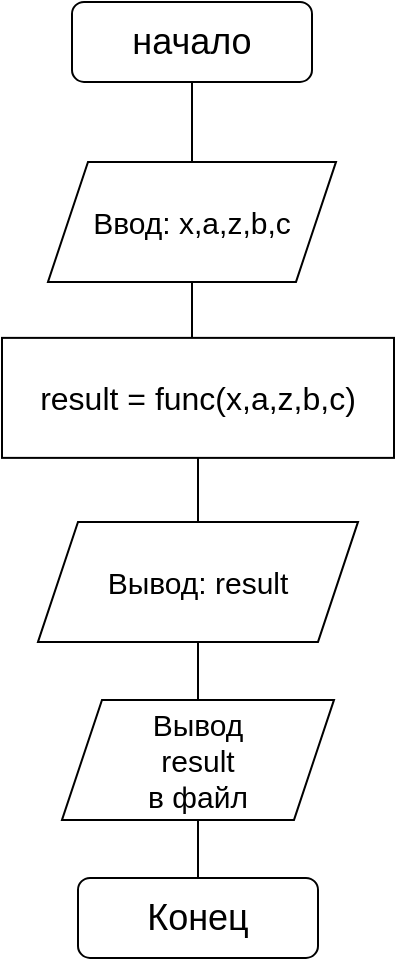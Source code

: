 <mxfile version="24.0.4" type="device">
  <diagram id="C5RBs43oDa-KdzZeNtuy" name="Page-1">
    <mxGraphModel dx="1687" dy="878" grid="0" gridSize="10" guides="1" tooltips="1" connect="1" arrows="1" fold="1" page="1" pageScale="1" pageWidth="827" pageHeight="1169" math="0" shadow="0">
      <root>
        <mxCell id="WIyWlLk6GJQsqaUBKTNV-0" />
        <mxCell id="WIyWlLk6GJQsqaUBKTNV-1" parent="WIyWlLk6GJQsqaUBKTNV-0" />
        <mxCell id="WeFQbFHnC3xoli6v-mbd-88" value="начало" style="rounded=1;whiteSpace=wrap;html=1;fontSize=18;glass=0;strokeWidth=1;shadow=0;" vertex="1" parent="WIyWlLk6GJQsqaUBKTNV-1">
          <mxGeometry x="116" y="165.941" width="120" height="40" as="geometry" />
        </mxCell>
        <mxCell id="WeFQbFHnC3xoli6v-mbd-89" value="Конец" style="rounded=1;whiteSpace=wrap;html=1;fontSize=18;glass=0;strokeWidth=1;shadow=0;" vertex="1" parent="WIyWlLk6GJQsqaUBKTNV-1">
          <mxGeometry x="119" y="603.941" width="120" height="40" as="geometry" />
        </mxCell>
        <mxCell id="WeFQbFHnC3xoli6v-mbd-90" value="" style="endArrow=none;html=1;rounded=0;exitX=0.5;exitY=1;exitDx=0;exitDy=0;entryX=0.5;entryY=0;entryDx=0;entryDy=0;" edge="1" parent="WIyWlLk6GJQsqaUBKTNV-1" source="WeFQbFHnC3xoli6v-mbd-88" target="WeFQbFHnC3xoli6v-mbd-91">
          <mxGeometry width="50" height="50" relative="1" as="geometry">
            <mxPoint x="342" y="440.941" as="sourcePoint" />
            <mxPoint x="174" y="215.941" as="targetPoint" />
          </mxGeometry>
        </mxCell>
        <mxCell id="WeFQbFHnC3xoli6v-mbd-91" value="Ввод: x,a,z,b,c" style="shape=parallelogram;perimeter=parallelogramPerimeter;whiteSpace=wrap;html=1;fixedSize=1;fontSize=15;" vertex="1" parent="WIyWlLk6GJQsqaUBKTNV-1">
          <mxGeometry x="104" y="245.941" width="144" height="60" as="geometry" />
        </mxCell>
        <mxCell id="WeFQbFHnC3xoli6v-mbd-92" value="" style="endArrow=none;html=1;rounded=0;entryX=0.5;entryY=1;entryDx=0;entryDy=0;exitX=0.5;exitY=0;exitDx=0;exitDy=0;" edge="1" parent="WIyWlLk6GJQsqaUBKTNV-1" target="WeFQbFHnC3xoli6v-mbd-91">
          <mxGeometry width="50" height="50" relative="1" as="geometry">
            <mxPoint x="176" y="333.941" as="sourcePoint" />
            <mxPoint x="392" y="390.941" as="targetPoint" />
          </mxGeometry>
        </mxCell>
        <mxCell id="WeFQbFHnC3xoli6v-mbd-93" value="result = func(x,a,z,b,c)" style="rounded=0;whiteSpace=wrap;html=1;fontSize=16;" vertex="1" parent="WIyWlLk6GJQsqaUBKTNV-1">
          <mxGeometry x="81" y="333.941" width="196" height="60" as="geometry" />
        </mxCell>
        <mxCell id="WeFQbFHnC3xoli6v-mbd-94" value="" style="endArrow=none;html=1;rounded=0;exitX=0.5;exitY=0;exitDx=0;exitDy=0;entryX=0.5;entryY=1;entryDx=0;entryDy=0;" edge="1" parent="WIyWlLk6GJQsqaUBKTNV-1" source="WeFQbFHnC3xoli6v-mbd-98" target="WeFQbFHnC3xoli6v-mbd-93">
          <mxGeometry width="50" height="50" relative="1" as="geometry">
            <mxPoint x="179" y="468.941" as="sourcePoint" />
            <mxPoint x="184" y="478.941" as="targetPoint" />
          </mxGeometry>
        </mxCell>
        <mxCell id="WeFQbFHnC3xoli6v-mbd-95" value="Вывод&lt;br style=&quot;font-size: 15px;&quot;&gt;result&lt;br style=&quot;font-size: 15px;&quot;&gt;в файл" style="shape=parallelogram;perimeter=parallelogramPerimeter;whiteSpace=wrap;html=1;fixedSize=1;fontSize=15;" vertex="1" parent="WIyWlLk6GJQsqaUBKTNV-1">
          <mxGeometry x="111" y="514.941" width="136" height="60" as="geometry" />
        </mxCell>
        <mxCell id="WeFQbFHnC3xoli6v-mbd-96" value="" style="endArrow=none;html=1;rounded=0;exitX=0.5;exitY=1;exitDx=0;exitDy=0;entryX=0.5;entryY=0;entryDx=0;entryDy=0;" edge="1" parent="WIyWlLk6GJQsqaUBKTNV-1" source="WeFQbFHnC3xoli6v-mbd-98" target="WeFQbFHnC3xoli6v-mbd-95">
          <mxGeometry width="50" height="50" relative="1" as="geometry">
            <mxPoint x="179" y="528.941" as="sourcePoint" />
            <mxPoint x="184" y="478.941" as="targetPoint" />
          </mxGeometry>
        </mxCell>
        <mxCell id="WeFQbFHnC3xoli6v-mbd-97" value="" style="endArrow=none;html=1;rounded=0;exitX=0.5;exitY=1;exitDx=0;exitDy=0;entryX=0.5;entryY=0;entryDx=0;entryDy=0;" edge="1" parent="WIyWlLk6GJQsqaUBKTNV-1" source="WeFQbFHnC3xoli6v-mbd-95" target="WeFQbFHnC3xoli6v-mbd-89">
          <mxGeometry width="50" height="50" relative="1" as="geometry">
            <mxPoint x="134" y="528.941" as="sourcePoint" />
            <mxPoint x="47" y="672.941" as="targetPoint" />
          </mxGeometry>
        </mxCell>
        <mxCell id="WeFQbFHnC3xoli6v-mbd-98" value="Вывод: result" style="shape=parallelogram;perimeter=parallelogramPerimeter;whiteSpace=wrap;html=1;fixedSize=1;fontSize=15;" vertex="1" parent="WIyWlLk6GJQsqaUBKTNV-1">
          <mxGeometry x="99" y="425.941" width="160" height="60" as="geometry" />
        </mxCell>
      </root>
    </mxGraphModel>
  </diagram>
</mxfile>
